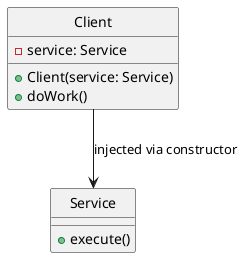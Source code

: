 @startuml

skinparam style strictuml

class Service {
    +execute()
}

class Client {
    -service: Service
    +Client(service: Service)
    +doWork()
}

Client --> Service : injected via constructor



@enduml
